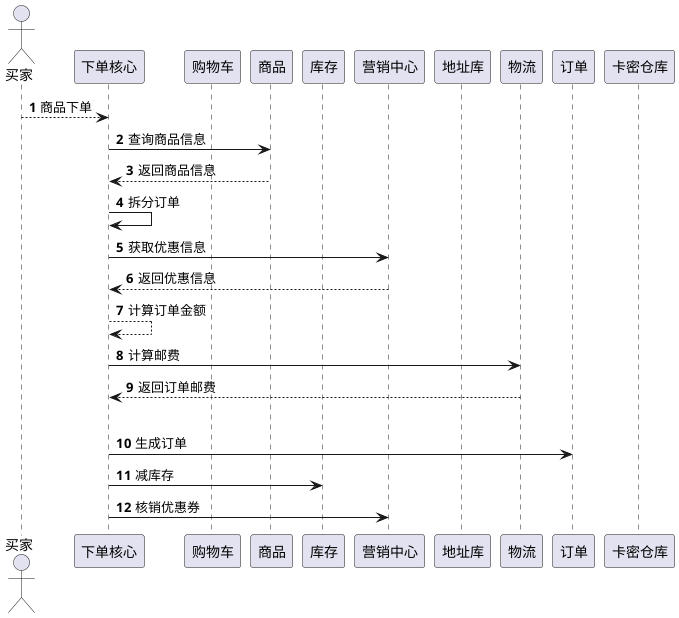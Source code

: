 @startuml
'https://plantuml.com/sequence-diagram

autonumber

actor 买家

participant 下单核心

participant 购物车

participant 商品

participant 库存

participant 营销中心

participant 地址库

participant 物流

participant 订单

participant 卡密仓库


买家 --> 下单核心: 商品下单

下单核心 -> 商品: 查询商品信息

商品 --> 下单核心: 返回商品信息

下单核心 -> 下单核心: 拆分订单

下单核心 -> 营销中心: 获取优惠信息

营销中心 --> 下单核心: 返回优惠信息

下单核心 --> 下单核心: 计算订单金额

下单核心 -> 物流 : 计算邮费

物流 --> 下单核心: 返回订单邮费



|||


下单核心-> 订单: 生成订单

下单核心-> 库存: 减库存

下单核心-> 营销中心: 核销优惠券












@enduml
